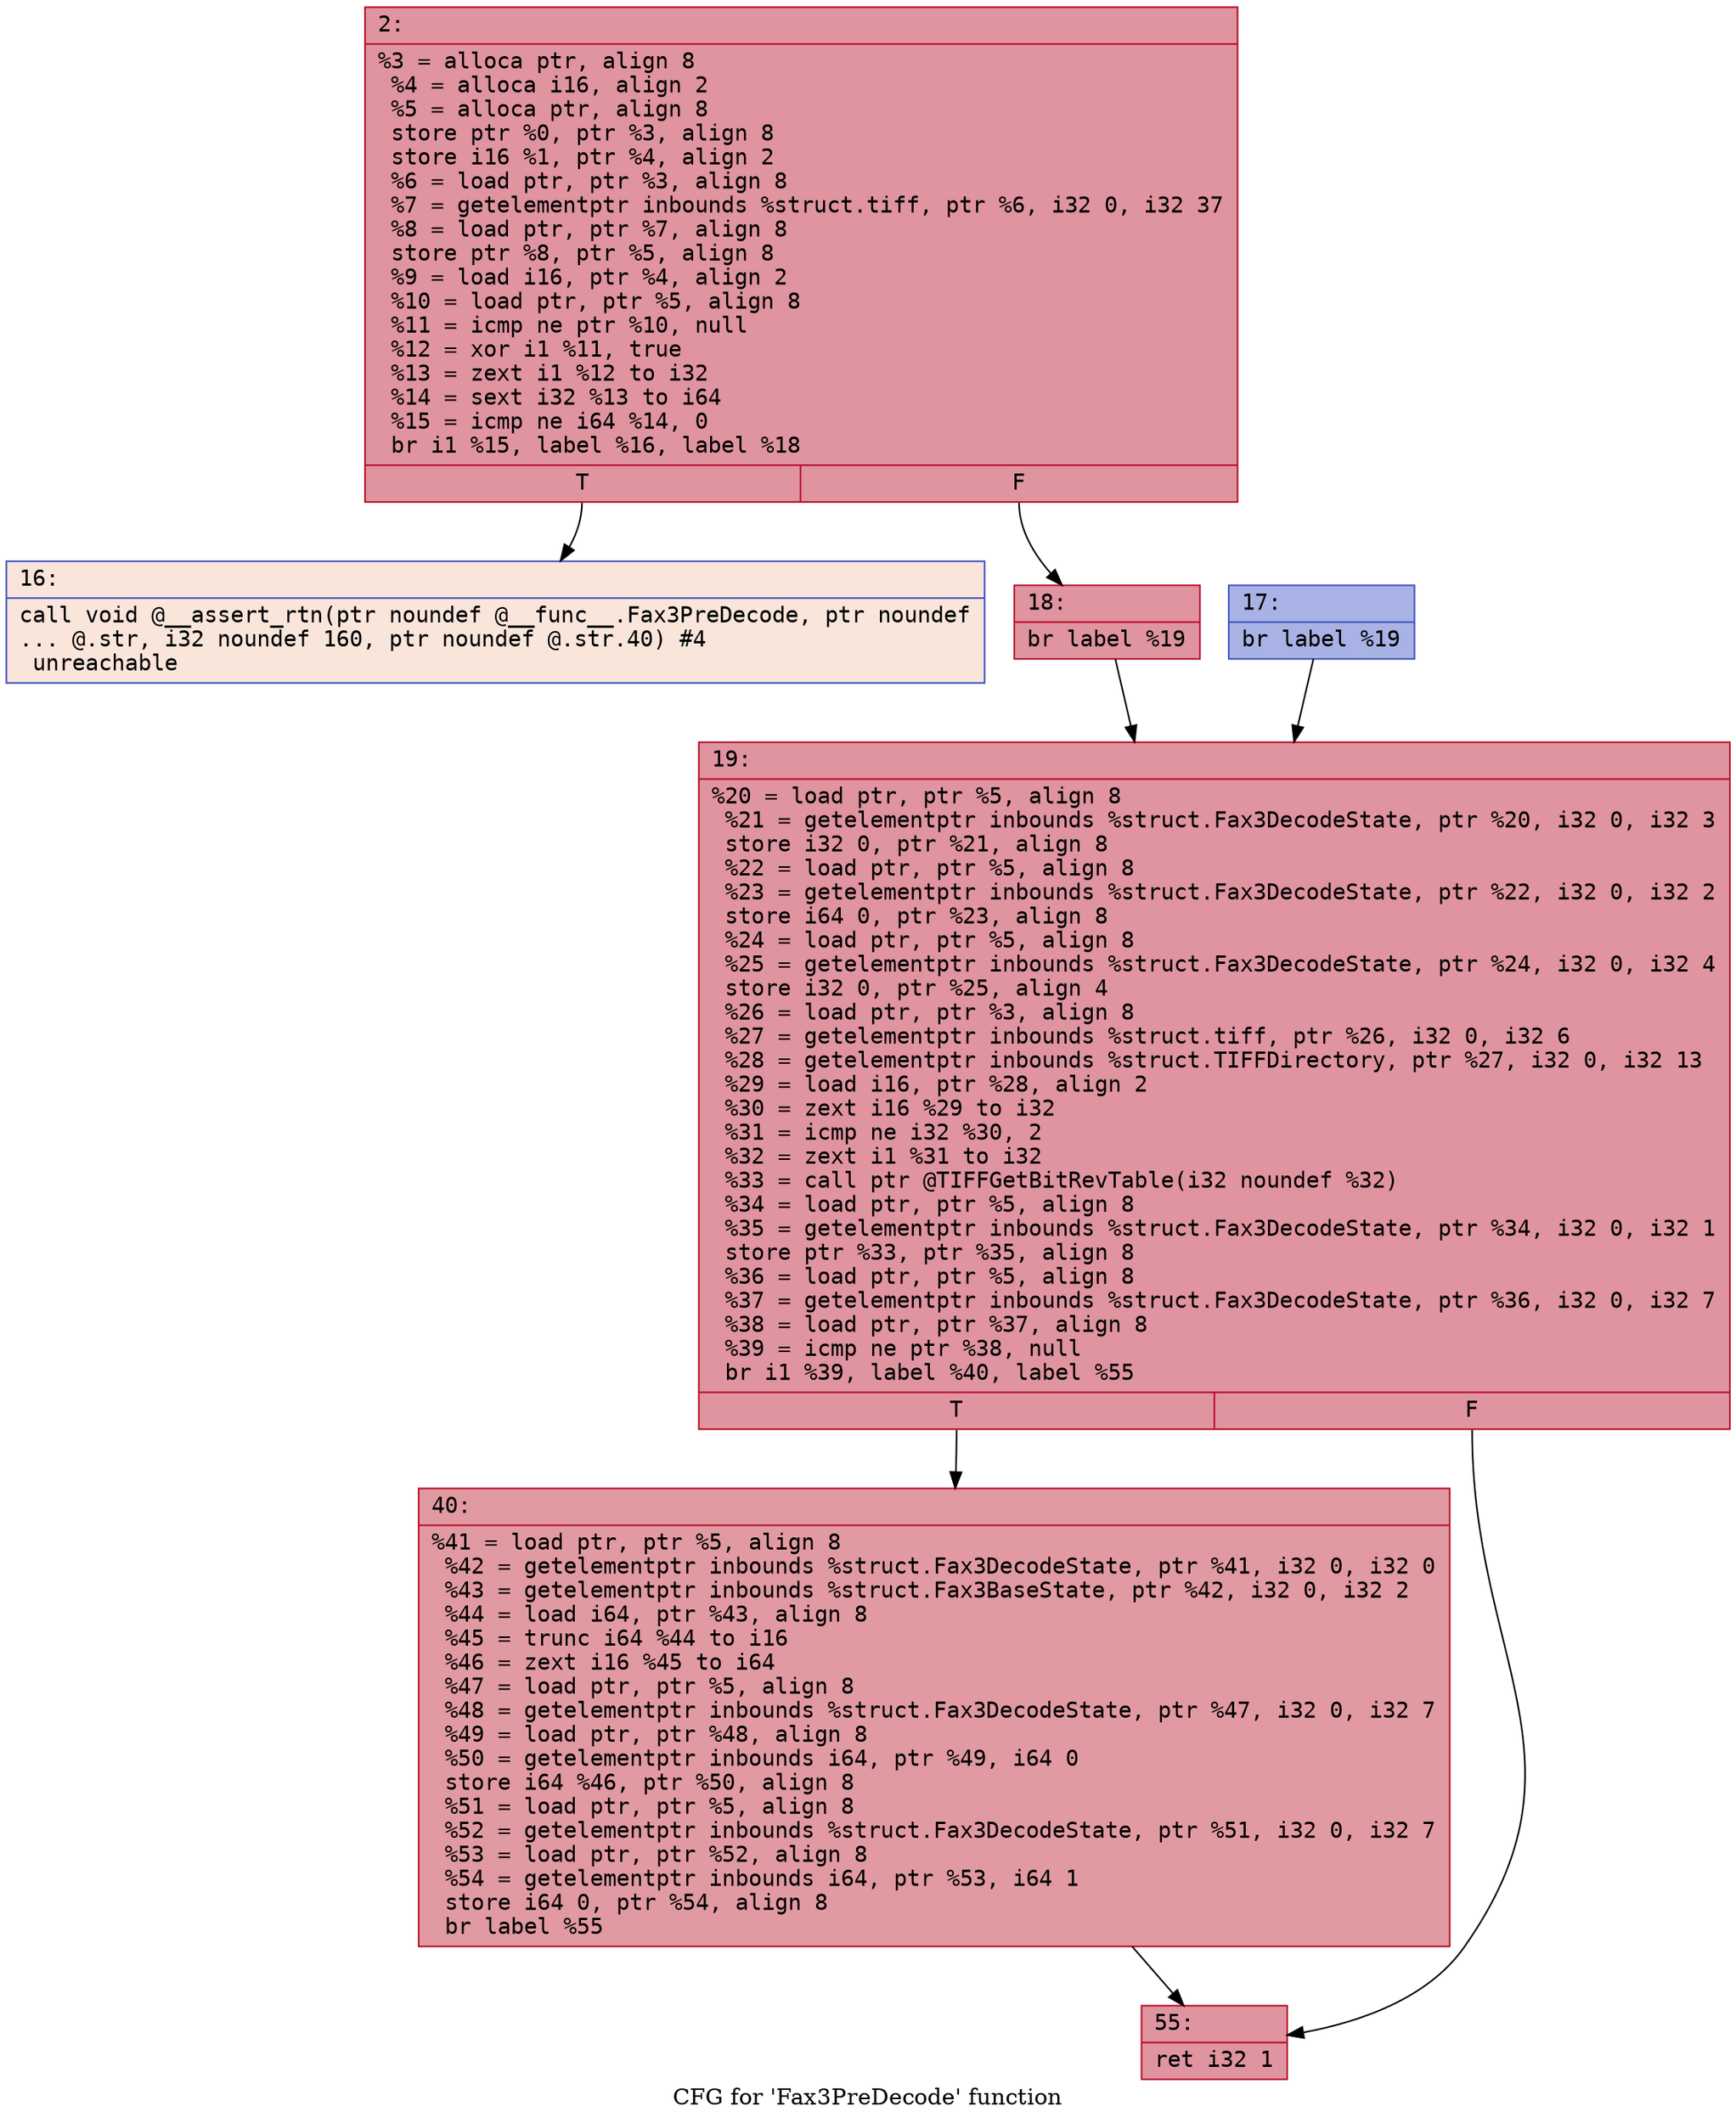 digraph "CFG for 'Fax3PreDecode' function" {
	label="CFG for 'Fax3PreDecode' function";

	Node0x6000005ff250 [shape=record,color="#b70d28ff", style=filled, fillcolor="#b70d2870" fontname="Courier",label="{2:\l|  %3 = alloca ptr, align 8\l  %4 = alloca i16, align 2\l  %5 = alloca ptr, align 8\l  store ptr %0, ptr %3, align 8\l  store i16 %1, ptr %4, align 2\l  %6 = load ptr, ptr %3, align 8\l  %7 = getelementptr inbounds %struct.tiff, ptr %6, i32 0, i32 37\l  %8 = load ptr, ptr %7, align 8\l  store ptr %8, ptr %5, align 8\l  %9 = load i16, ptr %4, align 2\l  %10 = load ptr, ptr %5, align 8\l  %11 = icmp ne ptr %10, null\l  %12 = xor i1 %11, true\l  %13 = zext i1 %12 to i32\l  %14 = sext i32 %13 to i64\l  %15 = icmp ne i64 %14, 0\l  br i1 %15, label %16, label %18\l|{<s0>T|<s1>F}}"];
	Node0x6000005ff250:s0 -> Node0x6000005ff2f0[tooltip="2 -> 16\nProbability 0.00%" ];
	Node0x6000005ff250:s1 -> Node0x6000005ff390[tooltip="2 -> 18\nProbability 100.00%" ];
	Node0x6000005ff2f0 [shape=record,color="#3d50c3ff", style=filled, fillcolor="#f4c5ad70" fontname="Courier",label="{16:\l|  call void @__assert_rtn(ptr noundef @__func__.Fax3PreDecode, ptr noundef\l... @.str, i32 noundef 160, ptr noundef @.str.40) #4\l  unreachable\l}"];
	Node0x6000005ff340 [shape=record,color="#3d50c3ff", style=filled, fillcolor="#3d50c370" fontname="Courier",label="{17:\l|  br label %19\l}"];
	Node0x6000005ff340 -> Node0x6000005ff3e0[tooltip="17 -> 19\nProbability 100.00%" ];
	Node0x6000005ff390 [shape=record,color="#b70d28ff", style=filled, fillcolor="#b70d2870" fontname="Courier",label="{18:\l|  br label %19\l}"];
	Node0x6000005ff390 -> Node0x6000005ff3e0[tooltip="18 -> 19\nProbability 100.00%" ];
	Node0x6000005ff3e0 [shape=record,color="#b70d28ff", style=filled, fillcolor="#b70d2870" fontname="Courier",label="{19:\l|  %20 = load ptr, ptr %5, align 8\l  %21 = getelementptr inbounds %struct.Fax3DecodeState, ptr %20, i32 0, i32 3\l  store i32 0, ptr %21, align 8\l  %22 = load ptr, ptr %5, align 8\l  %23 = getelementptr inbounds %struct.Fax3DecodeState, ptr %22, i32 0, i32 2\l  store i64 0, ptr %23, align 8\l  %24 = load ptr, ptr %5, align 8\l  %25 = getelementptr inbounds %struct.Fax3DecodeState, ptr %24, i32 0, i32 4\l  store i32 0, ptr %25, align 4\l  %26 = load ptr, ptr %3, align 8\l  %27 = getelementptr inbounds %struct.tiff, ptr %26, i32 0, i32 6\l  %28 = getelementptr inbounds %struct.TIFFDirectory, ptr %27, i32 0, i32 13\l  %29 = load i16, ptr %28, align 2\l  %30 = zext i16 %29 to i32\l  %31 = icmp ne i32 %30, 2\l  %32 = zext i1 %31 to i32\l  %33 = call ptr @TIFFGetBitRevTable(i32 noundef %32)\l  %34 = load ptr, ptr %5, align 8\l  %35 = getelementptr inbounds %struct.Fax3DecodeState, ptr %34, i32 0, i32 1\l  store ptr %33, ptr %35, align 8\l  %36 = load ptr, ptr %5, align 8\l  %37 = getelementptr inbounds %struct.Fax3DecodeState, ptr %36, i32 0, i32 7\l  %38 = load ptr, ptr %37, align 8\l  %39 = icmp ne ptr %38, null\l  br i1 %39, label %40, label %55\l|{<s0>T|<s1>F}}"];
	Node0x6000005ff3e0:s0 -> Node0x6000005ff430[tooltip="19 -> 40\nProbability 62.50%" ];
	Node0x6000005ff3e0:s1 -> Node0x6000005ff480[tooltip="19 -> 55\nProbability 37.50%" ];
	Node0x6000005ff430 [shape=record,color="#b70d28ff", style=filled, fillcolor="#bb1b2c70" fontname="Courier",label="{40:\l|  %41 = load ptr, ptr %5, align 8\l  %42 = getelementptr inbounds %struct.Fax3DecodeState, ptr %41, i32 0, i32 0\l  %43 = getelementptr inbounds %struct.Fax3BaseState, ptr %42, i32 0, i32 2\l  %44 = load i64, ptr %43, align 8\l  %45 = trunc i64 %44 to i16\l  %46 = zext i16 %45 to i64\l  %47 = load ptr, ptr %5, align 8\l  %48 = getelementptr inbounds %struct.Fax3DecodeState, ptr %47, i32 0, i32 7\l  %49 = load ptr, ptr %48, align 8\l  %50 = getelementptr inbounds i64, ptr %49, i64 0\l  store i64 %46, ptr %50, align 8\l  %51 = load ptr, ptr %5, align 8\l  %52 = getelementptr inbounds %struct.Fax3DecodeState, ptr %51, i32 0, i32 7\l  %53 = load ptr, ptr %52, align 8\l  %54 = getelementptr inbounds i64, ptr %53, i64 1\l  store i64 0, ptr %54, align 8\l  br label %55\l}"];
	Node0x6000005ff430 -> Node0x6000005ff480[tooltip="40 -> 55\nProbability 100.00%" ];
	Node0x6000005ff480 [shape=record,color="#b70d28ff", style=filled, fillcolor="#b70d2870" fontname="Courier",label="{55:\l|  ret i32 1\l}"];
}
